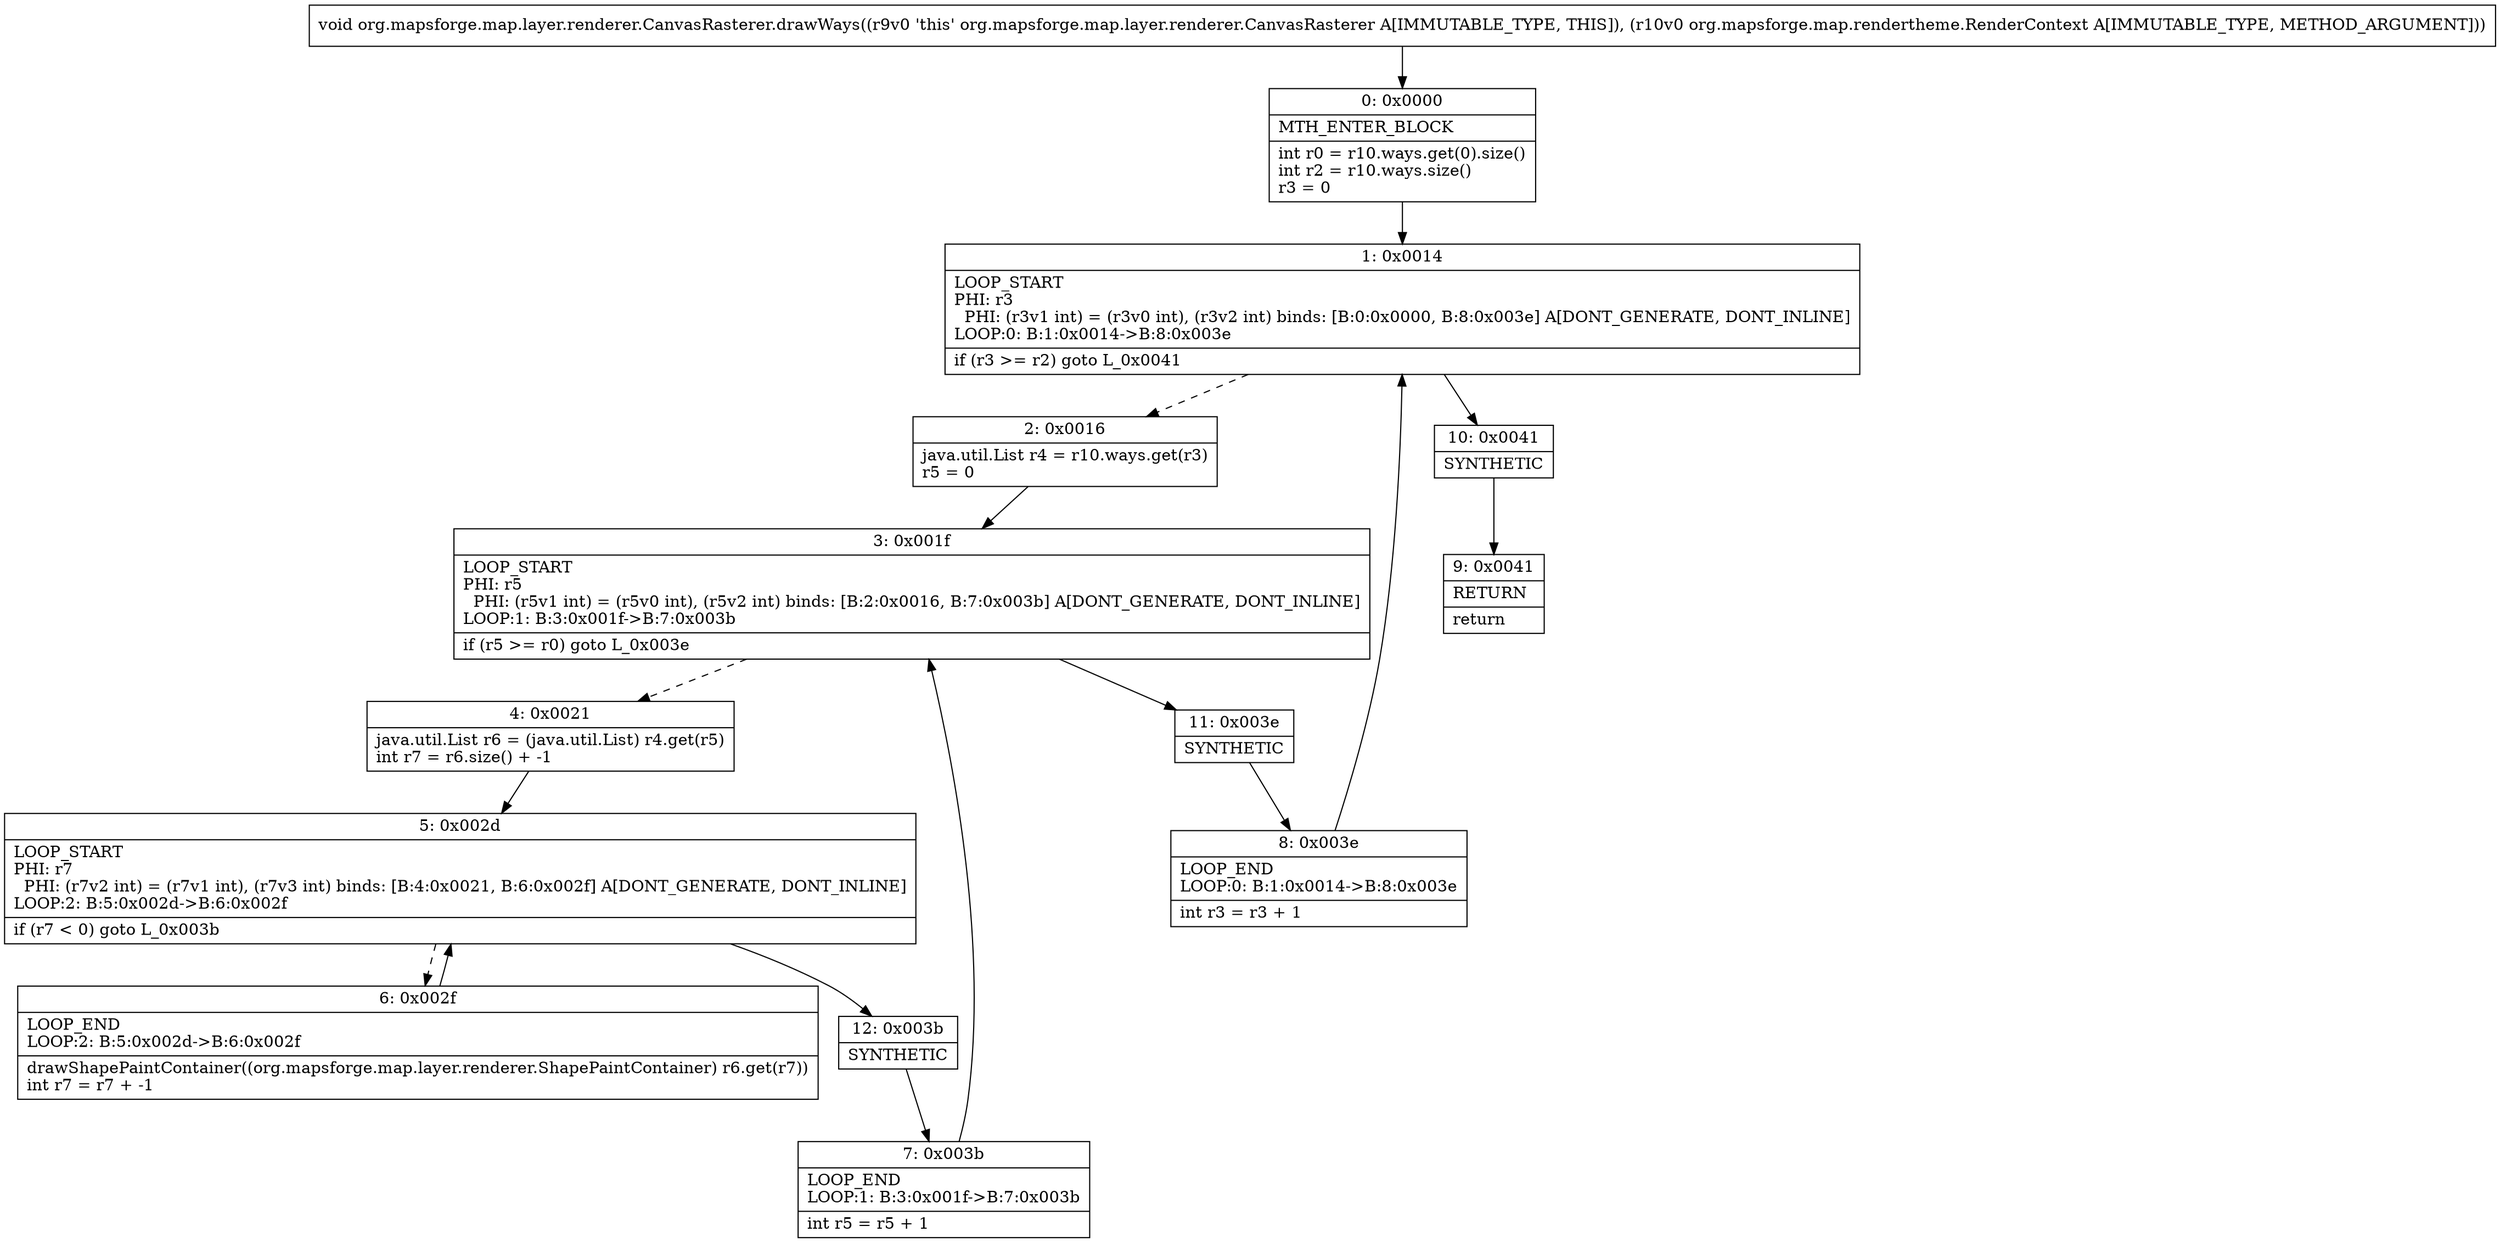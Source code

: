 digraph "CFG fororg.mapsforge.map.layer.renderer.CanvasRasterer.drawWays(Lorg\/mapsforge\/map\/rendertheme\/RenderContext;)V" {
Node_0 [shape=record,label="{0\:\ 0x0000|MTH_ENTER_BLOCK\l|int r0 = r10.ways.get(0).size()\lint r2 = r10.ways.size()\lr3 = 0\l}"];
Node_1 [shape=record,label="{1\:\ 0x0014|LOOP_START\lPHI: r3 \l  PHI: (r3v1 int) = (r3v0 int), (r3v2 int) binds: [B:0:0x0000, B:8:0x003e] A[DONT_GENERATE, DONT_INLINE]\lLOOP:0: B:1:0x0014\-\>B:8:0x003e\l|if (r3 \>= r2) goto L_0x0041\l}"];
Node_2 [shape=record,label="{2\:\ 0x0016|java.util.List r4 = r10.ways.get(r3)\lr5 = 0\l}"];
Node_3 [shape=record,label="{3\:\ 0x001f|LOOP_START\lPHI: r5 \l  PHI: (r5v1 int) = (r5v0 int), (r5v2 int) binds: [B:2:0x0016, B:7:0x003b] A[DONT_GENERATE, DONT_INLINE]\lLOOP:1: B:3:0x001f\-\>B:7:0x003b\l|if (r5 \>= r0) goto L_0x003e\l}"];
Node_4 [shape=record,label="{4\:\ 0x0021|java.util.List r6 = (java.util.List) r4.get(r5)\lint r7 = r6.size() + \-1\l}"];
Node_5 [shape=record,label="{5\:\ 0x002d|LOOP_START\lPHI: r7 \l  PHI: (r7v2 int) = (r7v1 int), (r7v3 int) binds: [B:4:0x0021, B:6:0x002f] A[DONT_GENERATE, DONT_INLINE]\lLOOP:2: B:5:0x002d\-\>B:6:0x002f\l|if (r7 \< 0) goto L_0x003b\l}"];
Node_6 [shape=record,label="{6\:\ 0x002f|LOOP_END\lLOOP:2: B:5:0x002d\-\>B:6:0x002f\l|drawShapePaintContainer((org.mapsforge.map.layer.renderer.ShapePaintContainer) r6.get(r7))\lint r7 = r7 + \-1\l}"];
Node_7 [shape=record,label="{7\:\ 0x003b|LOOP_END\lLOOP:1: B:3:0x001f\-\>B:7:0x003b\l|int r5 = r5 + 1\l}"];
Node_8 [shape=record,label="{8\:\ 0x003e|LOOP_END\lLOOP:0: B:1:0x0014\-\>B:8:0x003e\l|int r3 = r3 + 1\l}"];
Node_9 [shape=record,label="{9\:\ 0x0041|RETURN\l|return\l}"];
Node_10 [shape=record,label="{10\:\ 0x0041|SYNTHETIC\l}"];
Node_11 [shape=record,label="{11\:\ 0x003e|SYNTHETIC\l}"];
Node_12 [shape=record,label="{12\:\ 0x003b|SYNTHETIC\l}"];
MethodNode[shape=record,label="{void org.mapsforge.map.layer.renderer.CanvasRasterer.drawWays((r9v0 'this' org.mapsforge.map.layer.renderer.CanvasRasterer A[IMMUTABLE_TYPE, THIS]), (r10v0 org.mapsforge.map.rendertheme.RenderContext A[IMMUTABLE_TYPE, METHOD_ARGUMENT])) }"];
MethodNode -> Node_0;
Node_0 -> Node_1;
Node_1 -> Node_2[style=dashed];
Node_1 -> Node_10;
Node_2 -> Node_3;
Node_3 -> Node_4[style=dashed];
Node_3 -> Node_11;
Node_4 -> Node_5;
Node_5 -> Node_6[style=dashed];
Node_5 -> Node_12;
Node_6 -> Node_5;
Node_7 -> Node_3;
Node_8 -> Node_1;
Node_10 -> Node_9;
Node_11 -> Node_8;
Node_12 -> Node_7;
}

